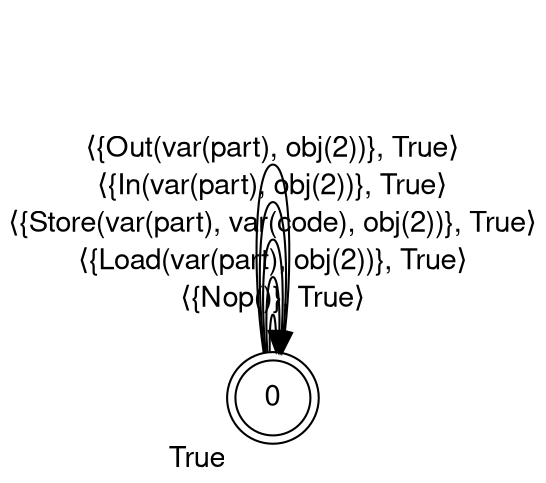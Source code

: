 digraph finite_state_machine {
	fontname="Helvetica Neue, Helvetica, Arial, sans - serif"
	node [fontname="Helvetica Neue, Helvetica, Arial, sans - serif"]
	edge [fontname="Helvetica Neue, Helvetica, Arial, sans - serif"]
	rankdir=LR;
	forcelabels=true;
	node [shape = doublecircle];
	<0>;
	"0" [xlabel=True]
	node [shape = circle];
	"0" -> "0" [label = <⟨{Nop()}, True⟩>];
	"0" -> "0" [label = <⟨{Load(var(part), obj(2))}, True⟩>];
	"0" -> "0" [label = <⟨{Store(var(part), var(code), obj(2))}, True⟩>];
	"0" -> "0" [label = <⟨{In(var(part), obj(2))}, True⟩>];
	"0" -> "0" [label = <⟨{Out(var(part), obj(2))}, True⟩>];
}